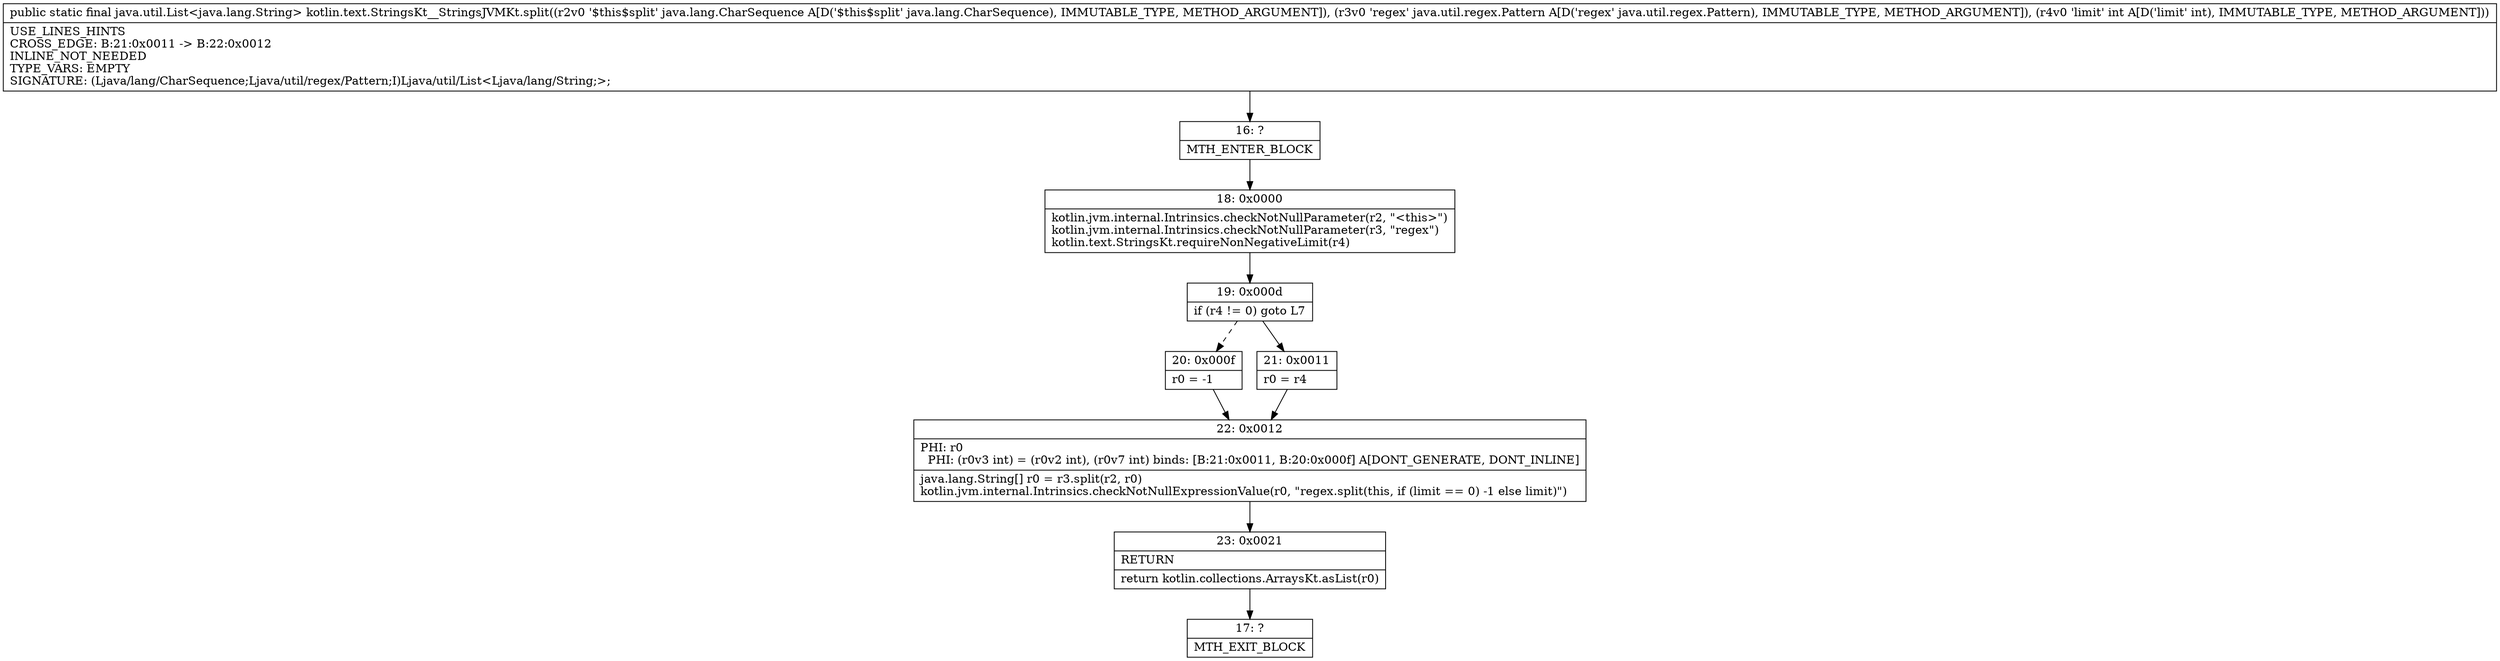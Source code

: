 digraph "CFG forkotlin.text.StringsKt__StringsJVMKt.split(Ljava\/lang\/CharSequence;Ljava\/util\/regex\/Pattern;I)Ljava\/util\/List;" {
Node_16 [shape=record,label="{16\:\ ?|MTH_ENTER_BLOCK\l}"];
Node_18 [shape=record,label="{18\:\ 0x0000|kotlin.jvm.internal.Intrinsics.checkNotNullParameter(r2, \"\<this\>\")\lkotlin.jvm.internal.Intrinsics.checkNotNullParameter(r3, \"regex\")\lkotlin.text.StringsKt.requireNonNegativeLimit(r4)\l}"];
Node_19 [shape=record,label="{19\:\ 0x000d|if (r4 != 0) goto L7\l}"];
Node_20 [shape=record,label="{20\:\ 0x000f|r0 = \-1\l}"];
Node_22 [shape=record,label="{22\:\ 0x0012|PHI: r0 \l  PHI: (r0v3 int) = (r0v2 int), (r0v7 int) binds: [B:21:0x0011, B:20:0x000f] A[DONT_GENERATE, DONT_INLINE]\l|java.lang.String[] r0 = r3.split(r2, r0)\lkotlin.jvm.internal.Intrinsics.checkNotNullExpressionValue(r0, \"regex.split(this, if (limit == 0) \-1 else limit)\")\l}"];
Node_23 [shape=record,label="{23\:\ 0x0021|RETURN\l|return kotlin.collections.ArraysKt.asList(r0)\l}"];
Node_17 [shape=record,label="{17\:\ ?|MTH_EXIT_BLOCK\l}"];
Node_21 [shape=record,label="{21\:\ 0x0011|r0 = r4\l}"];
MethodNode[shape=record,label="{public static final java.util.List\<java.lang.String\> kotlin.text.StringsKt__StringsJVMKt.split((r2v0 '$this$split' java.lang.CharSequence A[D('$this$split' java.lang.CharSequence), IMMUTABLE_TYPE, METHOD_ARGUMENT]), (r3v0 'regex' java.util.regex.Pattern A[D('regex' java.util.regex.Pattern), IMMUTABLE_TYPE, METHOD_ARGUMENT]), (r4v0 'limit' int A[D('limit' int), IMMUTABLE_TYPE, METHOD_ARGUMENT]))  | USE_LINES_HINTS\lCROSS_EDGE: B:21:0x0011 \-\> B:22:0x0012\lINLINE_NOT_NEEDED\lTYPE_VARS: EMPTY\lSIGNATURE: (Ljava\/lang\/CharSequence;Ljava\/util\/regex\/Pattern;I)Ljava\/util\/List\<Ljava\/lang\/String;\>;\l}"];
MethodNode -> Node_16;Node_16 -> Node_18;
Node_18 -> Node_19;
Node_19 -> Node_20[style=dashed];
Node_19 -> Node_21;
Node_20 -> Node_22;
Node_22 -> Node_23;
Node_23 -> Node_17;
Node_21 -> Node_22;
}

